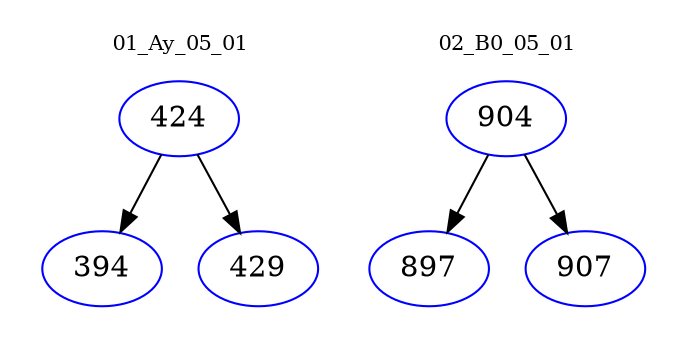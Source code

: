 digraph{
subgraph cluster_0 {
color = white
label = "01_Ay_05_01";
fontsize=10;
T0_424 [label="424", color="blue"]
T0_424 -> T0_394 [color="black"]
T0_394 [label="394", color="blue"]
T0_424 -> T0_429 [color="black"]
T0_429 [label="429", color="blue"]
}
subgraph cluster_1 {
color = white
label = "02_B0_05_01";
fontsize=10;
T1_904 [label="904", color="blue"]
T1_904 -> T1_897 [color="black"]
T1_897 [label="897", color="blue"]
T1_904 -> T1_907 [color="black"]
T1_907 [label="907", color="blue"]
}
}
